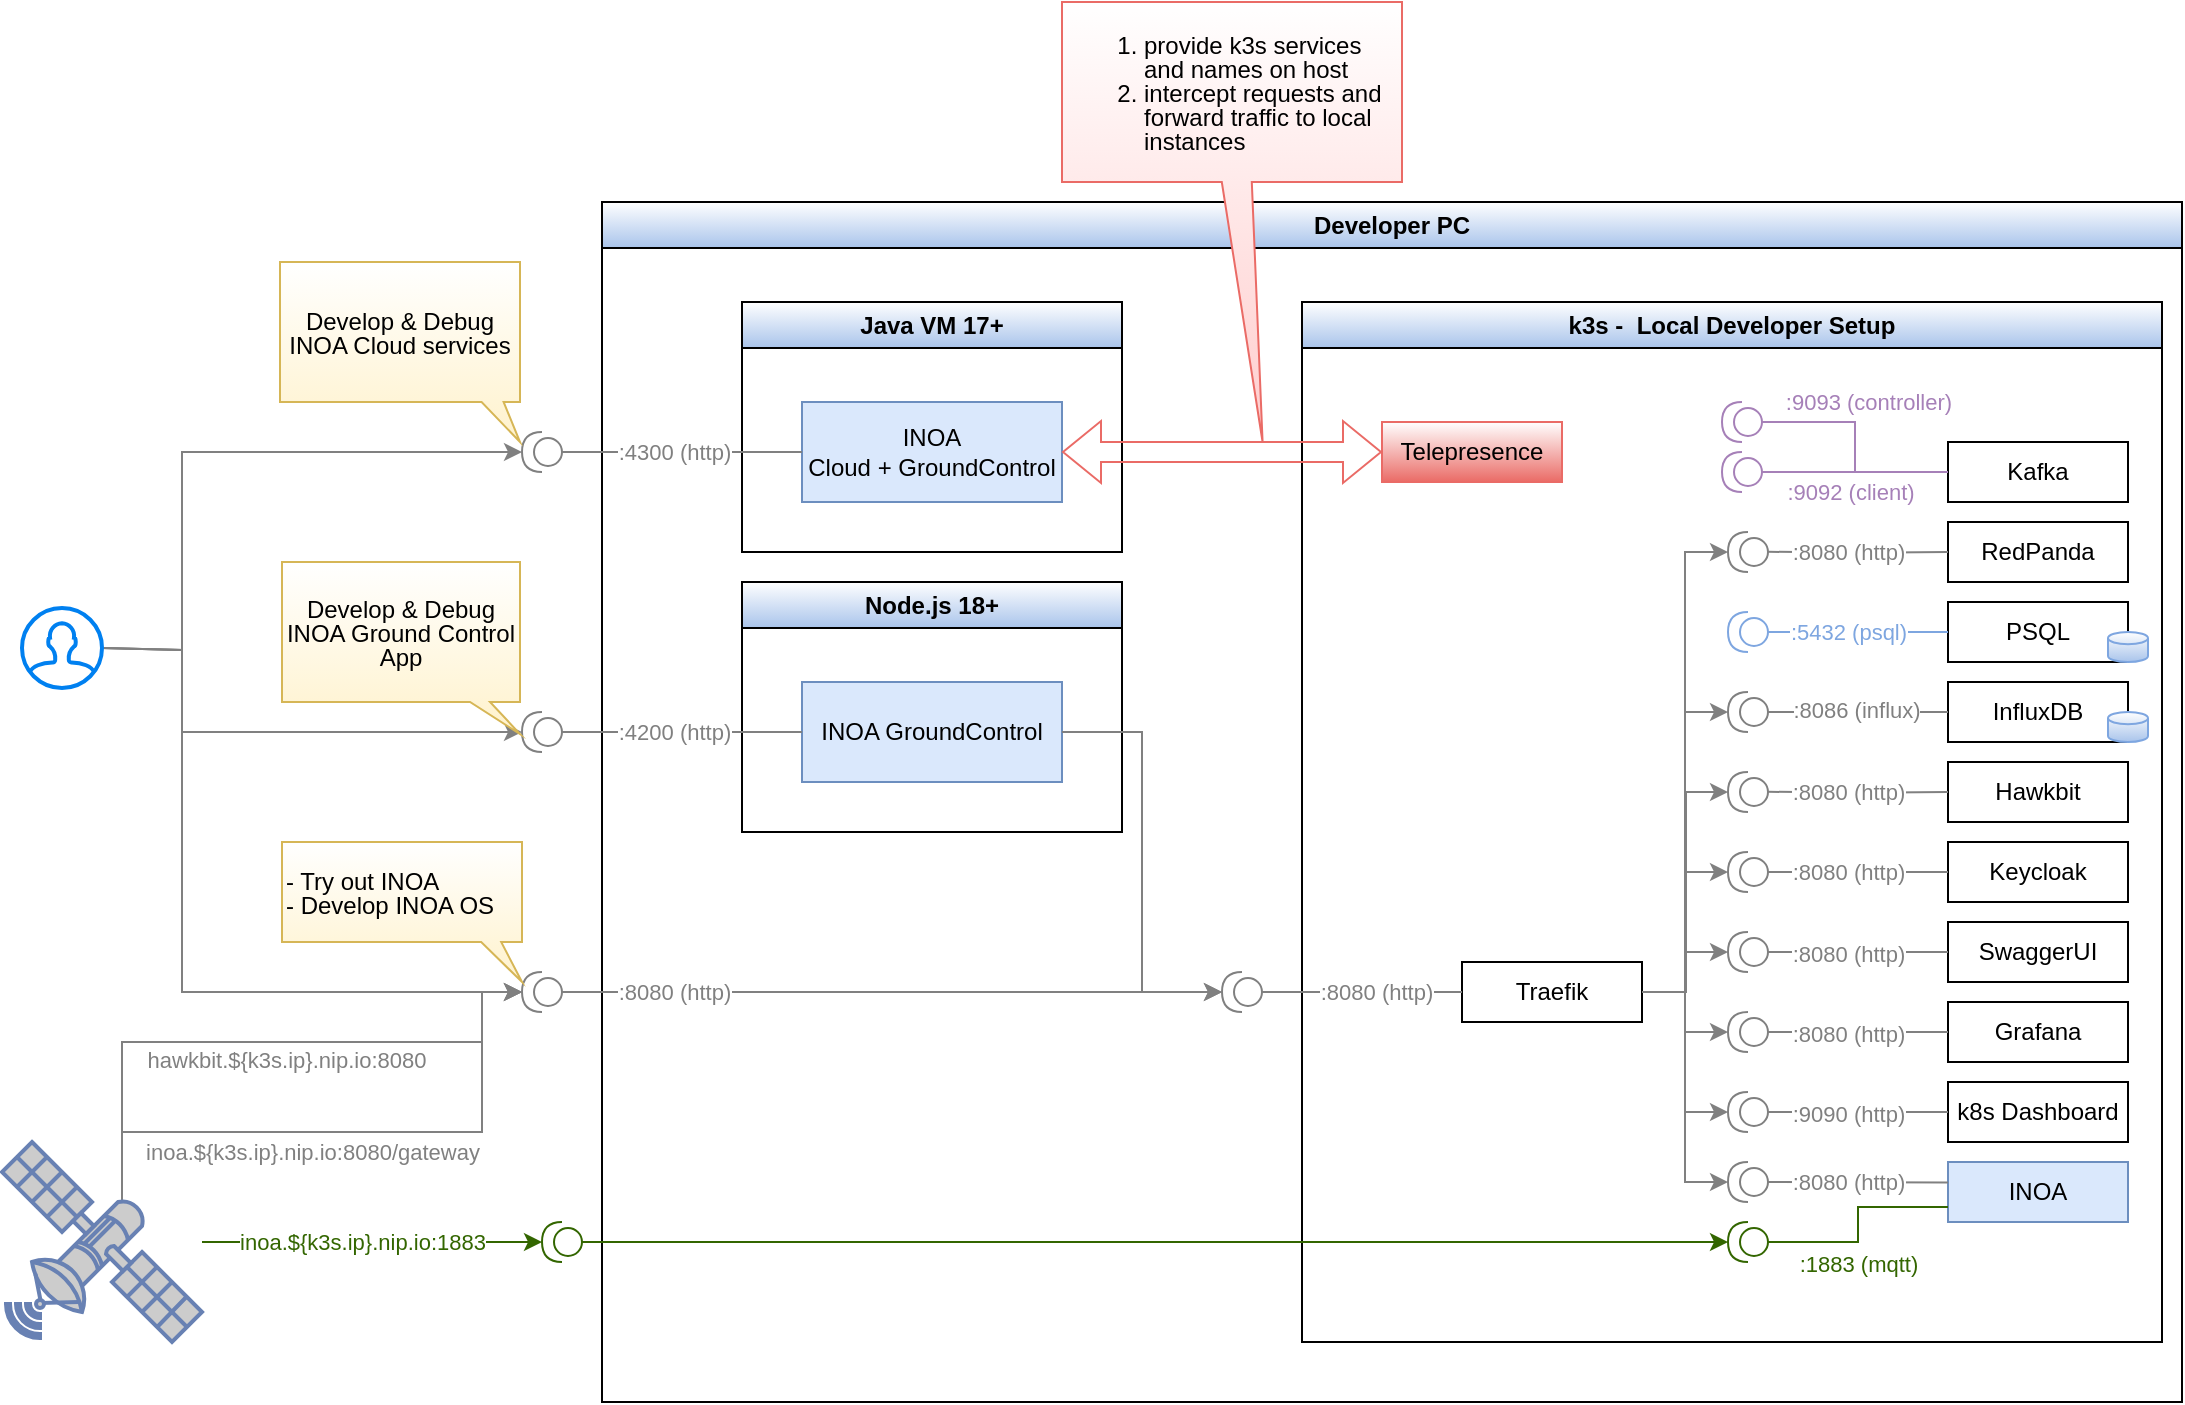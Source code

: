 <mxfile version="24.7.5">
  <diagram id="EUtJgwQDHIaRZ95x7CY9" name="deployment">
    <mxGraphModel dx="753" dy="1872" grid="1" gridSize="10" guides="1" tooltips="1" connect="1" arrows="1" fold="1" page="1" pageScale="1" pageWidth="827" pageHeight="1169" math="0" shadow="0">
      <root>
        <mxCell id="0" />
        <mxCell id="1" parent="0" />
        <mxCell id="36" style="edgeStyle=orthogonalEdgeStyle;rounded=0;orthogonalLoop=1;jettySize=auto;html=1;entryX=1;entryY=0.5;entryDx=0;entryDy=0;entryPerimeter=0;strokeColor=#808080;" parent="1" target="34" edge="1">
          <mxGeometry relative="1" as="geometry">
            <mxPoint x="80" y="570" as="sourcePoint" />
            <mxPoint x="272" y="454.97" as="targetPoint" />
            <Array as="points">
              <mxPoint x="80" y="490" />
              <mxPoint x="260" y="490" />
              <mxPoint x="260" y="465" />
            </Array>
          </mxGeometry>
        </mxCell>
        <mxCell id="74" value="&lt;font&gt;hawkbit.${k3s.ip}.nip.io:8080&lt;/font&gt;" style="edgeLabel;html=1;align=center;verticalAlign=middle;resizable=0;points=[];fontColor=#808080;" parent="36" vertex="1" connectable="0">
          <mxGeometry x="0.189" relative="1" as="geometry">
            <mxPoint x="-20" y="9" as="offset" />
          </mxGeometry>
        </mxCell>
        <mxCell id="39" style="edgeStyle=orthogonalEdgeStyle;rounded=0;orthogonalLoop=1;jettySize=auto;html=1;entryX=1;entryY=0.5;entryDx=0;entryDy=0;entryPerimeter=0;strokeColor=#808080;" parent="1" target="34" edge="1" source="2">
          <mxGeometry relative="1" as="geometry">
            <mxPoint x="70" y="575" as="sourcePoint" />
            <mxPoint x="270" y="465" as="targetPoint" />
            <Array as="points">
              <mxPoint x="80" y="535" />
              <mxPoint x="260" y="535" />
              <mxPoint x="260" y="465" />
            </Array>
          </mxGeometry>
        </mxCell>
        <mxCell id="75" value="inoa.${k3s.ip}.nip.io:8080/gateway" style="edgeLabel;html=1;align=center;verticalAlign=middle;resizable=0;points=[];fontColor=#808080;" parent="39" vertex="1" connectable="0">
          <mxGeometry x="0.373" y="-1" relative="1" as="geometry">
            <mxPoint x="-86" y="14" as="offset" />
          </mxGeometry>
        </mxCell>
        <mxCell id="40" style="edgeStyle=orthogonalEdgeStyle;rounded=0;orthogonalLoop=1;jettySize=auto;html=1;entryX=1;entryY=0.5;entryDx=0;entryDy=0;entryPerimeter=0;strokeColor=#336600;" parent="1" source="2" target="38" edge="1">
          <mxGeometry relative="1" as="geometry" />
        </mxCell>
        <mxCell id="76" value="&lt;span style=&quot;&quot;&gt;inoa.${k3s.ip}.nip.io:1883&lt;/span&gt;" style="edgeLabel;html=1;align=center;verticalAlign=middle;resizable=0;points=[];fontColor=#336600;" parent="40" vertex="1" connectable="0">
          <mxGeometry x="0.446" y="-1" relative="1" as="geometry">
            <mxPoint x="-43" y="-1" as="offset" />
          </mxGeometry>
        </mxCell>
        <mxCell id="2" value="" style="fontColor=#0066CC;verticalAlign=top;verticalLabelPosition=bottom;labelPosition=center;align=center;html=1;outlineConnect=0;fillColor=#CCCCCC;strokeColor=#6881B3;gradientColor=none;gradientDirection=north;strokeWidth=2;shape=mxgraph.networks.satellite;" parent="1" vertex="1">
          <mxGeometry x="20" y="540" width="100" height="100" as="geometry" />
        </mxCell>
        <mxCell id="3" value="Developer PC" style="swimlane;whiteSpace=wrap;html=1;movable=1;resizable=1;rotatable=1;deletable=1;editable=1;connectable=1;locked=0;gradientColor=#A9C4EB;" parent="1" vertex="1">
          <mxGeometry x="320" y="70" width="790" height="600" as="geometry" />
        </mxCell>
        <mxCell id="4" value="k3s -&amp;nbsp; Local Developer Setup" style="swimlane;whiteSpace=wrap;html=1;movable=1;resizable=1;rotatable=1;deletable=1;editable=1;connectable=1;locked=0;gradientColor=#A9C4EB;" parent="3" vertex="1">
          <mxGeometry x="350" y="50" width="430" height="520" as="geometry" />
        </mxCell>
        <mxCell id="7" value="Kafka" style="rounded=0;whiteSpace=wrap;html=1;" parent="4" vertex="1">
          <mxGeometry x="323" y="70" width="90" height="30" as="geometry" />
        </mxCell>
        <mxCell id="8" value="PSQL" style="rounded=0;whiteSpace=wrap;html=1;" parent="4" vertex="1">
          <mxGeometry x="323" y="150" width="90" height="30" as="geometry" />
        </mxCell>
        <mxCell id="9" value="InfluxDB" style="rounded=0;whiteSpace=wrap;html=1;" parent="4" vertex="1">
          <mxGeometry x="323" y="190" width="90" height="30" as="geometry" />
        </mxCell>
        <mxCell id="10" value="Hawkbit" style="rounded=0;whiteSpace=wrap;html=1;" parent="4" vertex="1">
          <mxGeometry x="323" y="230" width="90" height="30" as="geometry" />
        </mxCell>
        <mxCell id="11" value="Keycloak" style="rounded=0;whiteSpace=wrap;html=1;" parent="4" vertex="1">
          <mxGeometry x="323" y="270" width="90" height="30" as="geometry" />
        </mxCell>
        <mxCell id="12" value="SwaggerUI" style="rounded=0;whiteSpace=wrap;html=1;" parent="4" vertex="1">
          <mxGeometry x="323" y="310" width="90" height="30" as="geometry" />
        </mxCell>
        <mxCell id="59" style="edgeStyle=orthogonalEdgeStyle;rounded=0;orthogonalLoop=1;jettySize=auto;html=1;entryX=1;entryY=0.5;entryDx=0;entryDy=0;entryPerimeter=0;startArrow=none;startFill=0;endArrow=classic;endFill=1;strokeColor=#808080;" parent="4" source="13" target="56" edge="1">
          <mxGeometry relative="1" as="geometry" />
        </mxCell>
        <mxCell id="70" style="edgeStyle=orthogonalEdgeStyle;rounded=0;orthogonalLoop=1;jettySize=auto;html=1;entryX=1;entryY=0.5;entryDx=0;entryDy=0;entryPerimeter=0;strokeColor=#808080;fontColor=#A680B8;startArrow=none;startFill=0;endArrow=classic;endFill=1;" parent="4" source="13" target="62" edge="1">
          <mxGeometry relative="1" as="geometry" />
        </mxCell>
        <mxCell id="72" style="edgeStyle=orthogonalEdgeStyle;rounded=0;orthogonalLoop=1;jettySize=auto;html=1;entryX=1;entryY=0.5;entryDx=0;entryDy=0;entryPerimeter=0;strokeColor=#808080;fontColor=#A680B8;startArrow=none;startFill=0;endArrow=classic;endFill=1;" parent="4" source="13" target="49" edge="1">
          <mxGeometry relative="1" as="geometry" />
        </mxCell>
        <mxCell id="100" style="edgeStyle=orthogonalEdgeStyle;rounded=0;orthogonalLoop=1;jettySize=auto;html=1;entryX=1;entryY=0.5;entryDx=0;entryDy=0;entryPerimeter=0;strokeColor=#808080;fontColor=#336600;startArrow=none;startFill=0;endArrow=classic;endFill=1;" parent="4" source="13" target="97" edge="1">
          <mxGeometry relative="1" as="geometry" />
        </mxCell>
        <mxCell id="109" style="edgeStyle=orthogonalEdgeStyle;rounded=0;orthogonalLoop=1;jettySize=auto;html=1;entryX=1;entryY=0.5;entryDx=0;entryDy=0;entryPerimeter=0;strokeColor=#808080;fontColor=#7EA6E0;startArrow=none;startFill=0;endArrow=classic;endFill=1;" parent="4" source="13" target="106" edge="1">
          <mxGeometry relative="1" as="geometry" />
        </mxCell>
        <mxCell id="113" style="edgeStyle=orthogonalEdgeStyle;rounded=0;orthogonalLoop=1;jettySize=auto;html=1;entryX=1;entryY=0.5;entryDx=0;entryDy=0;entryPerimeter=0;strokeColor=#808080;fontColor=#7EA6E0;startArrow=none;startFill=0;endArrow=classic;endFill=1;" parent="4" source="13" target="110" edge="1">
          <mxGeometry relative="1" as="geometry" />
        </mxCell>
        <mxCell id="130" style="edgeStyle=orthogonalEdgeStyle;rounded=0;orthogonalLoop=1;jettySize=auto;html=1;entryX=1;entryY=0.5;entryDx=0;entryDy=0;entryPerimeter=0;strokeColor=#808080;fontColor=#A680B8;startArrow=none;startFill=0;endArrow=classic;endFill=1;" parent="4" source="13" target="115" edge="1">
          <mxGeometry relative="1" as="geometry" />
        </mxCell>
        <mxCell id="13" value="Traefik" style="rounded=0;whiteSpace=wrap;html=1;" parent="4" vertex="1">
          <mxGeometry x="80" y="330" width="90" height="30" as="geometry" />
        </mxCell>
        <mxCell id="14" value="RedPanda" style="rounded=0;whiteSpace=wrap;html=1;" parent="4" vertex="1">
          <mxGeometry x="323" y="110" width="90" height="30" as="geometry" />
        </mxCell>
        <mxCell id="17" value="INOA" style="rounded=0;whiteSpace=wrap;html=1;fillColor=#dae8fc;strokeColor=#6c8ebf;" parent="4" vertex="1">
          <mxGeometry x="323" y="430" width="90" height="30" as="geometry" />
        </mxCell>
        <mxCell id="29" value="Grafana" style="rounded=0;whiteSpace=wrap;html=1;" parent="4" vertex="1">
          <mxGeometry x="323" y="350" width="90" height="30" as="geometry" />
        </mxCell>
        <mxCell id="30" value="k8s Dashboard" style="rounded=0;whiteSpace=wrap;html=1;" parent="4" vertex="1">
          <mxGeometry x="323" y="390" width="90" height="30" as="geometry" />
        </mxCell>
        <mxCell id="52" value="" style="edgeStyle=orthogonalEdgeStyle;rounded=0;orthogonalLoop=1;jettySize=auto;html=1;endArrow=none;endFill=0;startArrow=classic;startFill=1;strokeColor=#808080;" parent="4" source="46" target="13" edge="1">
          <mxGeometry relative="1" as="geometry">
            <Array as="points">
              <mxPoint x="192" y="245" />
              <mxPoint x="192" y="345" />
            </Array>
          </mxGeometry>
        </mxCell>
        <mxCell id="46" value="" style="shape=providedRequiredInterface;verticalLabelPosition=top;sketch=0;rotation=-180;verticalAlign=bottom;labelPosition=center;align=center;html=1;strokeColor=#808080;" parent="4" vertex="1">
          <mxGeometry x="213" y="235" width="20" height="20" as="geometry" />
        </mxCell>
        <mxCell id="47" style="edgeStyle=orthogonalEdgeStyle;rounded=0;orthogonalLoop=1;jettySize=auto;html=1;endArrow=none;endFill=0;entryX=0;entryY=0.5;entryDx=0;entryDy=0;strokeColor=#808080;" parent="4" target="10" edge="1">
          <mxGeometry relative="1" as="geometry">
            <mxPoint x="233" y="244.88" as="sourcePoint" />
            <mxPoint x="303" y="244.88" as="targetPoint" />
          </mxGeometry>
        </mxCell>
        <mxCell id="48" value=":8080 (http)" style="edgeLabel;html=1;align=center;verticalAlign=middle;resizable=0;points=[];fontColor=#808080;" parent="47" vertex="1" connectable="0">
          <mxGeometry x="0.491" relative="1" as="geometry">
            <mxPoint x="-27" as="offset" />
          </mxGeometry>
        </mxCell>
        <mxCell id="49" value="" style="shape=providedRequiredInterface;verticalLabelPosition=top;sketch=0;rotation=-180;verticalAlign=bottom;labelPosition=center;align=center;html=1;strokeColor=#808080;" parent="4" vertex="1">
          <mxGeometry x="213" y="115" width="20" height="20" as="geometry" />
        </mxCell>
        <mxCell id="50" style="edgeStyle=orthogonalEdgeStyle;rounded=0;orthogonalLoop=1;jettySize=auto;html=1;endArrow=none;endFill=0;entryX=0;entryY=0.5;entryDx=0;entryDy=0;strokeColor=#808080;" parent="4" target="14" edge="1">
          <mxGeometry relative="1" as="geometry">
            <mxPoint x="233" y="124.88" as="sourcePoint" />
            <mxPoint x="303" y="124.88" as="targetPoint" />
          </mxGeometry>
        </mxCell>
        <mxCell id="51" value=":8080 (http)" style="edgeLabel;html=1;align=center;verticalAlign=middle;resizable=0;points=[];fontColor=#808080;" parent="50" vertex="1" connectable="0">
          <mxGeometry x="0.491" relative="1" as="geometry">
            <mxPoint x="-27" as="offset" />
          </mxGeometry>
        </mxCell>
        <mxCell id="56" value="" style="shape=providedRequiredInterface;verticalLabelPosition=top;sketch=0;rotation=-180;verticalAlign=bottom;labelPosition=center;align=center;html=1;strokeColor=#808080;" parent="4" vertex="1">
          <mxGeometry x="213" y="275" width="20" height="20" as="geometry" />
        </mxCell>
        <mxCell id="57" style="edgeStyle=orthogonalEdgeStyle;rounded=0;orthogonalLoop=1;jettySize=auto;html=1;endArrow=none;endFill=0;entryX=0;entryY=0.5;entryDx=0;entryDy=0;exitX=0;exitY=0.5;exitDx=0;exitDy=0;exitPerimeter=0;strokeColor=#808080;" parent="4" source="56" target="11" edge="1">
          <mxGeometry relative="1" as="geometry">
            <mxPoint x="163.0" y="299.88" as="sourcePoint" />
            <mxPoint x="313" y="290" as="targetPoint" />
          </mxGeometry>
        </mxCell>
        <mxCell id="58" value=":8080 (http)" style="edgeLabel;html=1;align=center;verticalAlign=middle;resizable=0;points=[];fontColor=#808080;" parent="57" vertex="1" connectable="0">
          <mxGeometry x="0.491" relative="1" as="geometry">
            <mxPoint x="-27" as="offset" />
          </mxGeometry>
        </mxCell>
        <mxCell id="62" value="" style="shape=providedRequiredInterface;verticalLabelPosition=top;sketch=0;rotation=-180;verticalAlign=bottom;labelPosition=center;align=center;html=1;strokeColor=#808080;" parent="4" vertex="1">
          <mxGeometry x="213" y="430" width="20" height="20" as="geometry" />
        </mxCell>
        <mxCell id="65" value="" style="shape=providedRequiredInterface;verticalLabelPosition=top;sketch=0;rotation=-180;verticalAlign=bottom;labelPosition=center;align=center;html=1;strokeColor=#336600;" parent="4" vertex="1">
          <mxGeometry x="213" y="460" width="20" height="20" as="geometry" />
        </mxCell>
        <mxCell id="66" style="edgeStyle=orthogonalEdgeStyle;rounded=0;orthogonalLoop=1;jettySize=auto;html=1;endArrow=none;endFill=0;entryX=0;entryY=0.75;entryDx=0;entryDy=0;exitX=0;exitY=0.5;exitDx=0;exitDy=0;exitPerimeter=0;strokeColor=#336600;" parent="4" source="65" target="17" edge="1">
          <mxGeometry relative="1" as="geometry">
            <mxPoint x="220" y="480.51" as="sourcePoint" />
            <mxPoint x="309.64" y="470.04" as="targetPoint" />
          </mxGeometry>
        </mxCell>
        <mxCell id="67" value=":1883 (mqtt)" style="edgeLabel;html=1;align=center;verticalAlign=middle;resizable=0;points=[];fontColor=#336600;" parent="66" vertex="1" connectable="0">
          <mxGeometry x="0.491" relative="1" as="geometry">
            <mxPoint x="-18" y="28" as="offset" />
          </mxGeometry>
        </mxCell>
        <mxCell id="63" style="edgeStyle=orthogonalEdgeStyle;rounded=0;orthogonalLoop=1;jettySize=auto;html=1;endArrow=none;endFill=0;entryX=0.005;entryY=0.392;entryDx=0;entryDy=0;exitX=0;exitY=0.5;exitDx=0;exitDy=0;exitPerimeter=0;entryPerimeter=0;fontColor=#A680B8;strokeColor=#808080;" parent="4" source="62" edge="1">
          <mxGeometry relative="1" as="geometry">
            <mxPoint x="235.13" y="430.0" as="sourcePoint" />
            <mxPoint x="323.0" y="440.3" as="targetPoint" />
            <Array as="points">
              <mxPoint x="235" y="440" />
            </Array>
          </mxGeometry>
        </mxCell>
        <mxCell id="64" value=":8080 (http)" style="edgeLabel;html=1;align=center;verticalAlign=middle;resizable=0;points=[];fontColor=#808080;" parent="63" vertex="1" connectable="0">
          <mxGeometry x="0.491" relative="1" as="geometry">
            <mxPoint x="-27" as="offset" />
          </mxGeometry>
        </mxCell>
        <mxCell id="87" value="Telepresence" style="rounded=0;whiteSpace=wrap;html=1;strokeColor=#EA6B66;gradientColor=#EA6B66;" parent="4" vertex="1">
          <mxGeometry x="40" y="60" width="90" height="30" as="geometry" />
        </mxCell>
        <mxCell id="97" value="" style="shape=providedRequiredInterface;verticalLabelPosition=top;sketch=0;rotation=-180;verticalAlign=bottom;labelPosition=center;align=center;html=1;strokeColor=#808080;" parent="4" vertex="1">
          <mxGeometry x="213" y="315" width="20" height="20" as="geometry" />
        </mxCell>
        <mxCell id="98" style="edgeStyle=orthogonalEdgeStyle;rounded=0;orthogonalLoop=1;jettySize=auto;html=1;endArrow=none;endFill=0;entryX=0;entryY=0.5;entryDx=0;entryDy=0;exitX=0;exitY=0.5;exitDx=0;exitDy=0;exitPerimeter=0;strokeColor=#808080;" parent="4" source="97" edge="1">
          <mxGeometry relative="1" as="geometry">
            <mxPoint x="-457.0" y="189.88" as="sourcePoint" />
            <mxPoint x="323" y="325" as="targetPoint" />
          </mxGeometry>
        </mxCell>
        <mxCell id="99" value=":8080 (http)" style="edgeLabel;html=1;align=center;verticalAlign=middle;resizable=0;points=[];fontColor=#808080;" parent="98" vertex="1" connectable="0">
          <mxGeometry x="0.491" relative="1" as="geometry">
            <mxPoint x="-27" as="offset" />
          </mxGeometry>
        </mxCell>
        <mxCell id="102" style="edgeStyle=orthogonalEdgeStyle;rounded=0;orthogonalLoop=1;jettySize=auto;html=1;endArrow=none;endFill=0;entryX=0;entryY=0.5;entryDx=0;entryDy=0;strokeColor=#7EA6E0;startArrow=none;fontColor=#7EA6E0;" parent="4" source="101" target="8" edge="1">
          <mxGeometry relative="1" as="geometry">
            <mxPoint x="223" y="190.03" as="sourcePoint" />
            <mxPoint x="323" y="190.03" as="targetPoint" />
          </mxGeometry>
        </mxCell>
        <mxCell id="103" value=":5432 (psql)" style="edgeLabel;html=1;align=center;verticalAlign=middle;resizable=0;points=[];fontColor=#7EA6E0;" parent="102" vertex="1" connectable="0">
          <mxGeometry x="0.491" relative="1" as="geometry">
            <mxPoint x="-27" as="offset" />
          </mxGeometry>
        </mxCell>
        <mxCell id="101" value="" style="shape=providedRequiredInterface;verticalLabelPosition=top;sketch=0;rotation=-180;verticalAlign=bottom;labelPosition=center;align=center;html=1;strokeColor=#7EA6E0;fontColor=#7EA6E0;" parent="4" vertex="1">
          <mxGeometry x="213" y="155" width="20" height="20" as="geometry" />
        </mxCell>
        <mxCell id="106" value="" style="shape=providedRequiredInterface;verticalLabelPosition=top;sketch=0;rotation=-180;verticalAlign=bottom;labelPosition=center;align=center;html=1;strokeColor=#808080;" parent="4" vertex="1">
          <mxGeometry x="213" y="355" width="20" height="20" as="geometry" />
        </mxCell>
        <mxCell id="107" style="edgeStyle=orthogonalEdgeStyle;rounded=0;orthogonalLoop=1;jettySize=auto;html=1;endArrow=none;endFill=0;entryX=0;entryY=0.5;entryDx=0;entryDy=0;exitX=0;exitY=0.5;exitDx=0;exitDy=0;exitPerimeter=0;strokeColor=#808080;" parent="4" source="106" edge="1">
          <mxGeometry relative="1" as="geometry">
            <mxPoint x="-1077.0" y="79.88" as="sourcePoint" />
            <mxPoint x="323" y="365" as="targetPoint" />
          </mxGeometry>
        </mxCell>
        <mxCell id="108" value=":8080 (http)" style="edgeLabel;html=1;align=center;verticalAlign=middle;resizable=0;points=[];fontColor=#808080;" parent="107" vertex="1" connectable="0">
          <mxGeometry x="0.491" relative="1" as="geometry">
            <mxPoint x="-27" as="offset" />
          </mxGeometry>
        </mxCell>
        <mxCell id="110" value="" style="shape=providedRequiredInterface;verticalLabelPosition=top;sketch=0;rotation=-180;verticalAlign=bottom;labelPosition=center;align=center;html=1;strokeColor=#808080;" parent="4" vertex="1">
          <mxGeometry x="213" y="395" width="20" height="20" as="geometry" />
        </mxCell>
        <mxCell id="111" style="edgeStyle=orthogonalEdgeStyle;rounded=0;orthogonalLoop=1;jettySize=auto;html=1;endArrow=none;endFill=0;entryX=0;entryY=0.5;entryDx=0;entryDy=0;exitX=0;exitY=0.5;exitDx=0;exitDy=0;exitPerimeter=0;strokeColor=#808080;" parent="4" source="110" edge="1">
          <mxGeometry relative="1" as="geometry">
            <mxPoint x="-1697.0" y="-30.12" as="sourcePoint" />
            <mxPoint x="323" y="405" as="targetPoint" />
          </mxGeometry>
        </mxCell>
        <mxCell id="112" value=":9090 (http)" style="edgeLabel;html=1;align=center;verticalAlign=middle;resizable=0;points=[];fontColor=#808080;" parent="111" vertex="1" connectable="0">
          <mxGeometry x="0.491" relative="1" as="geometry">
            <mxPoint x="-27" as="offset" />
          </mxGeometry>
        </mxCell>
        <mxCell id="115" value="" style="shape=providedRequiredInterface;verticalLabelPosition=top;sketch=0;rotation=-180;verticalAlign=bottom;labelPosition=center;align=center;html=1;strokeColor=#808080;fontColor=#7EA6E0;" parent="4" vertex="1">
          <mxGeometry x="213" y="195" width="20" height="20" as="geometry" />
        </mxCell>
        <mxCell id="116" style="edgeStyle=orthogonalEdgeStyle;rounded=0;orthogonalLoop=1;jettySize=auto;html=1;endArrow=none;endFill=0;entryX=0;entryY=0.5;entryDx=0;entryDy=0;strokeColor=#808080;startArrow=none;fontColor=#7EA6E0;" parent="4" edge="1">
          <mxGeometry relative="1" as="geometry">
            <mxPoint x="233" y="205" as="sourcePoint" />
            <mxPoint x="323" y="205" as="targetPoint" />
          </mxGeometry>
        </mxCell>
        <mxCell id="117" value=":8086 (influx)" style="edgeLabel;html=1;align=center;verticalAlign=middle;resizable=0;points=[];fontColor=#808080;" parent="116" vertex="1" connectable="0">
          <mxGeometry x="0.491" relative="1" as="geometry">
            <mxPoint x="-23" y="-1" as="offset" />
          </mxGeometry>
        </mxCell>
        <mxCell id="118" value="" style="shape=cylinder3;whiteSpace=wrap;html=1;boundedLbl=1;backgroundOutline=1;size=3.056;strokeColor=#7EA6E0;fontColor=#7EA6E0;gradientColor=#A9C4EB;" parent="4" vertex="1">
          <mxGeometry x="403" y="165" width="20" height="15" as="geometry" />
        </mxCell>
        <mxCell id="119" value="" style="shape=cylinder3;whiteSpace=wrap;html=1;boundedLbl=1;backgroundOutline=1;size=3.056;strokeColor=#7EA6E0;fontColor=#7EA6E0;gradientColor=#A9C4EB;" parent="4" vertex="1">
          <mxGeometry x="403" y="205" width="20" height="15" as="geometry" />
        </mxCell>
        <mxCell id="120" value="" style="shape=providedRequiredInterface;verticalLabelPosition=top;sketch=0;rotation=-180;verticalAlign=bottom;labelPosition=center;align=center;html=1;strokeColor=#A680B8;fontColor=#808080;" parent="4" vertex="1">
          <mxGeometry x="210" y="75" width="20" height="20" as="geometry" />
        </mxCell>
        <mxCell id="121" style="edgeStyle=orthogonalEdgeStyle;rounded=0;orthogonalLoop=1;jettySize=auto;html=1;endArrow=none;endFill=0;entryX=0;entryY=0.5;entryDx=0;entryDy=0;strokeColor=#A680B8;exitX=0;exitY=0.5;exitDx=0;exitDy=0;exitPerimeter=0;fontColor=#808080;" parent="4" source="120" target="7" edge="1">
          <mxGeometry relative="1" as="geometry">
            <mxPoint x="213" y="89.88" as="sourcePoint" />
            <mxPoint x="303" y="90" as="targetPoint" />
          </mxGeometry>
        </mxCell>
        <mxCell id="122" value=":9092 (client)" style="edgeLabel;html=1;align=center;verticalAlign=middle;resizable=0;points=[];fontColor=#A680B8;" parent="121" vertex="1" connectable="0">
          <mxGeometry x="0.491" relative="1" as="geometry">
            <mxPoint x="-26" y="10" as="offset" />
          </mxGeometry>
        </mxCell>
        <mxCell id="124" style="edgeStyle=orthogonalEdgeStyle;rounded=0;orthogonalLoop=1;jettySize=auto;html=1;entryX=0;entryY=0.5;entryDx=0;entryDy=0;strokeColor=#A680B8;fontColor=#7EA6E0;startArrow=none;startFill=0;endArrow=none;endFill=0;" parent="4" source="123" target="7" edge="1">
          <mxGeometry relative="1" as="geometry" />
        </mxCell>
        <mxCell id="125" value=":9093 (controller)" style="edgeLabel;html=1;align=center;verticalAlign=middle;resizable=0;points=[];fontColor=#A680B8;" parent="124" vertex="1" connectable="0">
          <mxGeometry x="-0.443" y="1" relative="1" as="geometry">
            <mxPoint x="20" y="-9" as="offset" />
          </mxGeometry>
        </mxCell>
        <mxCell id="123" value="" style="shape=providedRequiredInterface;verticalLabelPosition=top;sketch=0;rotation=-180;verticalAlign=bottom;labelPosition=center;align=center;html=1;strokeColor=#A680B8;fontColor=#808080;" parent="4" vertex="1">
          <mxGeometry x="210" y="50" width="20" height="20" as="geometry" />
        </mxCell>
        <mxCell id="42" value="Java VM 17+" style="swimlane;whiteSpace=wrap;html=1;gradientColor=#A9C4EB;swimlaneFillColor=none;" parent="3" vertex="1">
          <mxGeometry x="70" y="50" width="190" height="125" as="geometry" />
        </mxCell>
        <UserObject label="INOA &lt;br&gt;Cloud + GroundControl" link="http://localhost:4300" linkTarget="_blank" id="41">
          <mxCell style="rounded=0;whiteSpace=wrap;html=1;fillColor=#dae8fc;strokeColor=#6c8ebf;" parent="42" vertex="1">
            <mxGeometry x="30" y="50" width="130" height="50" as="geometry" />
          </mxCell>
        </UserObject>
        <mxCell id="53" value="" style="shape=providedRequiredInterface;verticalLabelPosition=top;sketch=0;rotation=-180;verticalAlign=bottom;labelPosition=center;align=center;html=1;strokeColor=#808080;" parent="3" vertex="1">
          <mxGeometry x="310" y="385" width="20" height="20" as="geometry" />
        </mxCell>
        <mxCell id="54" style="edgeStyle=orthogonalEdgeStyle;rounded=0;orthogonalLoop=1;jettySize=auto;html=1;entryX=0;entryY=0.5;entryDx=0;entryDy=0;startArrow=none;startFill=0;endArrow=none;endFill=0;strokeColor=#808080;exitX=0;exitY=0.5;exitDx=0;exitDy=0;exitPerimeter=0;" parent="3" source="53" target="13" edge="1">
          <mxGeometry relative="1" as="geometry">
            <mxPoint x="250" y="390" as="sourcePoint" />
            <mxPoint x="320" y="390" as="targetPoint" />
          </mxGeometry>
        </mxCell>
        <mxCell id="55" value=":8080 (http)" style="edgeLabel;html=1;align=center;verticalAlign=middle;resizable=0;points=[];fontColor=#808080;" parent="54" vertex="1" connectable="0">
          <mxGeometry x="0.073" relative="1" as="geometry">
            <mxPoint x="3" as="offset" />
          </mxGeometry>
        </mxCell>
        <mxCell id="88" style="edgeStyle=orthogonalEdgeStyle;rounded=0;orthogonalLoop=1;jettySize=auto;html=1;entryX=0;entryY=0.5;entryDx=0;entryDy=0;strokeColor=#EA6B66;fontColor=#A680B8;endArrow=block;endFill=0;shape=flexArrow;startArrow=block;shadow=0;" parent="3" source="41" target="87" edge="1">
          <mxGeometry relative="1" as="geometry" />
        </mxCell>
        <mxCell id="43" value="Node.js 18+" style="swimlane;whiteSpace=wrap;html=1;gradientColor=#A9C4EB;" parent="3" vertex="1">
          <mxGeometry x="70" y="190" width="190" height="125" as="geometry" />
        </mxCell>
        <UserObject label="INOA GroundControl" link="http://localhost:4200" linkTarget="_blank" id="44">
          <mxCell style="rounded=0;whiteSpace=wrap;html=1;fillColor=#dae8fc;strokeColor=#6c8ebf;" parent="43" vertex="1">
            <mxGeometry x="30" y="50" width="130" height="50" as="geometry" />
          </mxCell>
        </UserObject>
        <mxCell id="93" style="edgeStyle=orthogonalEdgeStyle;rounded=0;orthogonalLoop=1;jettySize=auto;html=1;entryX=1;entryY=0.5;entryDx=0;entryDy=0;entryPerimeter=0;strokeColor=#808080;fontColor=#336600;startArrow=none;startFill=0;endArrow=classic;endFill=1;" parent="3" source="44" target="53" edge="1">
          <mxGeometry relative="1" as="geometry">
            <Array as="points">
              <mxPoint x="270" y="265" />
              <mxPoint x="270" y="395" />
            </Array>
          </mxGeometry>
        </mxCell>
        <mxCell id="35" style="edgeStyle=orthogonalEdgeStyle;rounded=0;orthogonalLoop=1;jettySize=auto;html=1;strokeColor=#808080;entryX=1;entryY=0.5;entryDx=0;entryDy=0;entryPerimeter=0;" parent="1" source="34" target="53" edge="1">
          <mxGeometry relative="1" as="geometry">
            <mxPoint x="460" y="260" as="targetPoint" />
          </mxGeometry>
        </mxCell>
        <mxCell id="pyDnRpeBTaqAwoglSisa-134" value="&lt;span style=&quot;color: rgb(128, 128, 128);&quot;&gt;:8080 (http)&lt;/span&gt;" style="edgeLabel;html=1;align=center;verticalAlign=middle;resizable=0;points=[];" vertex="1" connectable="0" parent="35">
          <mxGeometry x="-0.685" y="1" relative="1" as="geometry">
            <mxPoint x="4" y="1" as="offset" />
          </mxGeometry>
        </mxCell>
        <mxCell id="34" value="" style="shape=providedRequiredInterface;html=1;verticalLabelPosition=bottom;sketch=0;rotation=-180;strokeColor=#808080;" parent="1" vertex="1">
          <mxGeometry x="280" y="455" width="20" height="20" as="geometry" />
        </mxCell>
        <mxCell id="38" value="" style="shape=providedRequiredInterface;html=1;verticalLabelPosition=bottom;sketch=0;rotation=-180;strokeColor=#336600;" parent="1" vertex="1">
          <mxGeometry x="290" y="580" width="20" height="20" as="geometry" />
        </mxCell>
        <mxCell id="77" value="" style="endArrow=classic;html=1;rounded=0;strokeColor=#336600;fontColor=#336600;exitX=0;exitY=0.5;exitDx=0;exitDy=0;exitPerimeter=0;entryX=1;entryY=0.5;entryDx=0;entryDy=0;entryPerimeter=0;" parent="1" source="38" target="65" edge="1">
          <mxGeometry width="50" height="50" relative="1" as="geometry">
            <mxPoint x="500" y="320" as="sourcePoint" />
            <mxPoint x="550" y="270" as="targetPoint" />
          </mxGeometry>
        </mxCell>
        <mxCell id="92" style="edgeStyle=orthogonalEdgeStyle;rounded=0;orthogonalLoop=1;jettySize=auto;html=1;entryX=1;entryY=0.5;entryDx=0;entryDy=0;entryPerimeter=0;strokeColor=#808080;fontColor=#336600;startArrow=none;endArrow=classic;endFill=1;startFill=0;" parent="1" target="82" edge="1">
          <mxGeometry relative="1" as="geometry">
            <Array as="points">
              <mxPoint x="110" y="294" />
              <mxPoint x="110" y="335" />
            </Array>
            <mxPoint x="70.0" y="293.029" as="sourcePoint" />
          </mxGeometry>
        </mxCell>
        <mxCell id="94" style="edgeStyle=orthogonalEdgeStyle;rounded=0;orthogonalLoop=1;jettySize=auto;html=1;entryX=1;entryY=0.5;entryDx=0;entryDy=0;entryPerimeter=0;strokeColor=#808080;fontColor=#336600;startArrow=none;startFill=0;endArrow=classic;endFill=1;" parent="1" target="34" edge="1">
          <mxGeometry relative="1" as="geometry">
            <Array as="points">
              <mxPoint x="110" y="294" />
              <mxPoint x="110" y="465" />
            </Array>
            <mxPoint x="70.0" y="293.029" as="sourcePoint" />
          </mxGeometry>
        </mxCell>
        <mxCell id="81" style="edgeStyle=orthogonalEdgeStyle;rounded=0;orthogonalLoop=1;jettySize=auto;html=1;entryX=0;entryY=0.5;entryDx=0;entryDy=0;strokeColor=#808080;fontColor=#336600;endArrow=none;endFill=0;" parent="1" source="80" target="41" edge="1">
          <mxGeometry relative="1" as="geometry" />
        </mxCell>
        <mxCell id="84" value=":4300 (http)" style="edgeLabel;html=1;align=center;verticalAlign=middle;resizable=0;points=[];fontColor=#808080;" parent="81" vertex="1" connectable="0">
          <mxGeometry x="0.082" y="-1" relative="1" as="geometry">
            <mxPoint x="-9" y="-1" as="offset" />
          </mxGeometry>
        </mxCell>
        <mxCell id="80" value="" style="shape=providedRequiredInterface;html=1;verticalLabelPosition=bottom;sketch=0;rotation=-180;strokeColor=#808080;" parent="1" vertex="1">
          <mxGeometry x="280" y="185" width="20" height="20" as="geometry" />
        </mxCell>
        <mxCell id="91" value="" style="endArrow=classic;html=1;rounded=0;strokeColor=#808080;fontColor=#336600;entryX=1;entryY=0.5;entryDx=0;entryDy=0;entryPerimeter=0;exitX=1;exitY=0.5;exitDx=0;exitDy=0;" parent="1" target="80" edge="1">
          <mxGeometry width="50" height="50" relative="1" as="geometry">
            <mxPoint x="70.0" y="293" as="sourcePoint" />
            <mxPoint x="210" y="280" as="targetPoint" />
            <Array as="points">
              <mxPoint x="110" y="294" />
              <mxPoint x="110" y="195" />
            </Array>
          </mxGeometry>
        </mxCell>
        <mxCell id="82" value="" style="shape=providedRequiredInterface;html=1;verticalLabelPosition=bottom;sketch=0;rotation=-180;strokeColor=#808080;" parent="1" vertex="1">
          <mxGeometry x="280" y="325" width="20" height="20" as="geometry" />
        </mxCell>
        <mxCell id="83" style="edgeStyle=orthogonalEdgeStyle;rounded=0;orthogonalLoop=1;jettySize=auto;html=1;entryX=0;entryY=0.5;entryDx=0;entryDy=0;strokeColor=#808080;fontColor=#336600;endArrow=none;endFill=0;" parent="1" source="82" target="44" edge="1">
          <mxGeometry relative="1" as="geometry" />
        </mxCell>
        <mxCell id="85" value=":4200 (http)" style="edgeLabel;html=1;align=center;verticalAlign=middle;resizable=0;points=[];fontColor=#808080;" parent="83" vertex="1" connectable="0">
          <mxGeometry x="0.308" y="-1" relative="1" as="geometry">
            <mxPoint x="-23" y="-1" as="offset" />
          </mxGeometry>
        </mxCell>
        <mxCell id="pyDnRpeBTaqAwoglSisa-135" value="&lt;div style=&quot;text-align: left; line-height: 100%;&quot;&gt;&lt;ol style=&quot;line-height: 100%;&quot;&gt;&lt;li&gt;&lt;span style=&quot;background-color: initial;&quot;&gt;provide k3s services&amp;nbsp; and names on host&lt;/span&gt;&lt;/li&gt;&lt;li&gt;intercept requests and forward traffic to local instances&lt;/li&gt;&lt;/ol&gt;&lt;/div&gt;" style="shape=callout;whiteSpace=wrap;html=1;perimeter=calloutPerimeter;size=130;position=0.47;fillColor=default;strokeColor=#EA6B66;gradientColor=#FFCCCC;base=15;position2=0.59;" vertex="1" parent="1">
          <mxGeometry x="550" y="-30" width="170" height="220" as="geometry" />
        </mxCell>
        <mxCell id="pyDnRpeBTaqAwoglSisa-136" value="&lt;div style=&quot;line-height: 100%;&quot;&gt;&lt;span style=&quot;background-color: initial;&quot;&gt;Develop &amp;amp; Debug INOA Cloud services&lt;/span&gt;&lt;br&gt;&lt;/div&gt;" style="shape=callout;whiteSpace=wrap;html=1;perimeter=calloutPerimeter;size=20;position=0.84;fillColor=#FFFFFF;strokeColor=#d6b656;base=11;position2=1;gradientColor=#FFF2CC;" vertex="1" parent="1">
          <mxGeometry x="159" y="100" width="120" height="90" as="geometry" />
        </mxCell>
        <mxCell id="pyDnRpeBTaqAwoglSisa-137" value="&lt;div style=&quot;line-height: 100%;&quot;&gt;&lt;span style=&quot;background-color: initial;&quot;&gt;Develop &amp;amp; Debug INOA Ground Control App&lt;/span&gt;&lt;br&gt;&lt;/div&gt;" style="shape=callout;whiteSpace=wrap;html=1;perimeter=calloutPerimeter;size=16;position=0.79;fillColor=#FFFFFF;strokeColor=#d6b656;base=10;position2=1;gradientColor=#FFF2CC;" vertex="1" parent="1">
          <mxGeometry x="160" y="250" width="119" height="86" as="geometry" />
        </mxCell>
        <mxCell id="pyDnRpeBTaqAwoglSisa-138" value="&lt;div style=&quot;line-height: 100%;&quot;&gt;&lt;span style=&quot;background-color: initial;&quot;&gt;- Try out INOA&lt;br&gt;&lt;div style=&quot;&quot;&gt;&lt;span style=&quot;background-color: initial;&quot;&gt;- Develop INOA OS&lt;/span&gt;&lt;/div&gt;&lt;/span&gt;&lt;/div&gt;" style="shape=callout;whiteSpace=wrap;html=1;perimeter=calloutPerimeter;size=20;position=0.83;fillColor=#FFFFFF;strokeColor=#d6b656;base=10;position2=1;gradientColor=#FFF2CC;align=left;" vertex="1" parent="1">
          <mxGeometry x="160" y="390" width="120" height="70" as="geometry" />
        </mxCell>
        <mxCell id="pyDnRpeBTaqAwoglSisa-139" value="" style="html=1;verticalLabelPosition=bottom;align=center;labelBackgroundColor=#ffffff;verticalAlign=top;strokeWidth=2;strokeColor=#0080F0;shadow=0;dashed=0;shape=mxgraph.ios7.icons.user;" vertex="1" parent="1">
          <mxGeometry x="30" y="273" width="40" height="40" as="geometry" />
        </mxCell>
      </root>
    </mxGraphModel>
  </diagram>
</mxfile>
